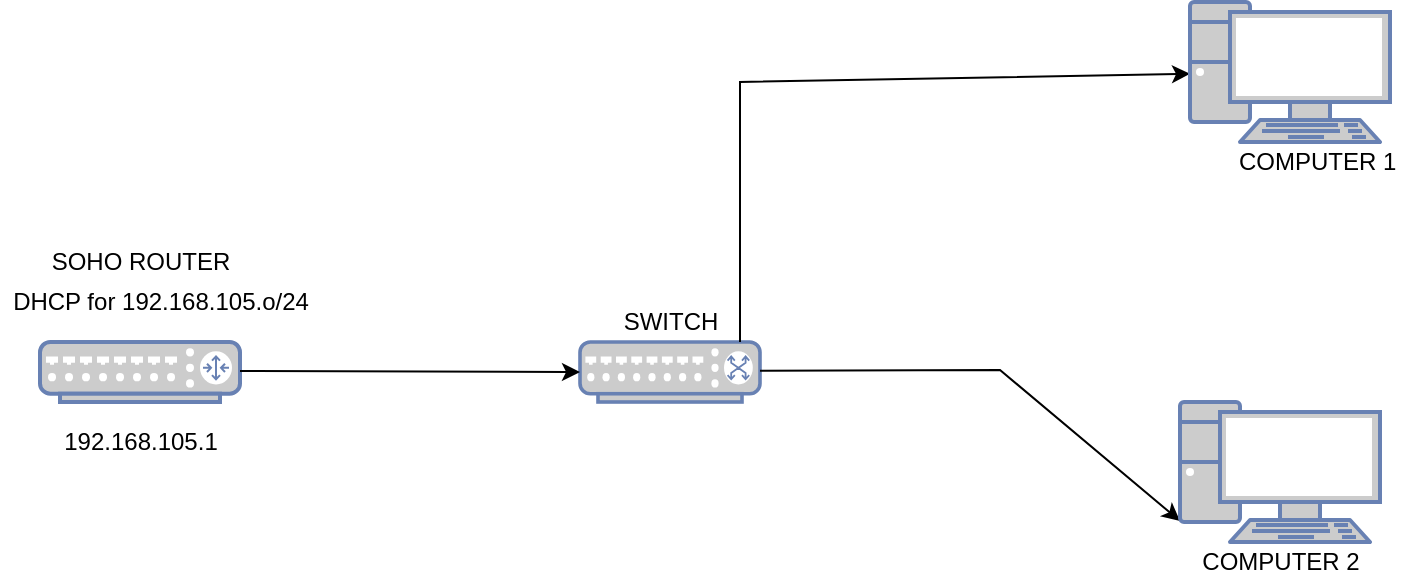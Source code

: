 <mxfile version="17.4.0" type="github">
  <diagram id="a45cf8ec-cd66-6f27-3ac3-be6e809c9e4a" name="Page-1">
    <mxGraphModel dx="741" dy="603" grid="1" gridSize="10" guides="1" tooltips="1" connect="1" arrows="1" fold="1" page="1" pageScale="1" pageWidth="827" pageHeight="1169" background="none" math="0" shadow="0">
      <root>
        <mxCell id="0" />
        <mxCell id="1" parent="0" />
        <mxCell id="LVlQhqxn5yzrMmVcVjSm-172" value="" style="fontColor=#0066CC;verticalAlign=top;verticalLabelPosition=bottom;labelPosition=center;align=center;html=1;outlineConnect=0;fillColor=#CCCCCC;strokeColor=#6881B3;gradientColor=none;gradientDirection=north;strokeWidth=2;shape=mxgraph.networks.router;" vertex="1" parent="1">
          <mxGeometry x="90" y="210" width="100" height="30" as="geometry" />
        </mxCell>
        <mxCell id="LVlQhqxn5yzrMmVcVjSm-173" value="SOHO ROUTER" style="text;html=1;resizable=0;autosize=1;align=center;verticalAlign=middle;points=[];fillColor=none;strokeColor=none;rounded=0;" vertex="1" parent="1">
          <mxGeometry x="90" y="160" width="100" height="20" as="geometry" />
        </mxCell>
        <mxCell id="LVlQhqxn5yzrMmVcVjSm-174" value="DHCP for 192.168.105.o/24" style="text;html=1;resizable=0;autosize=1;align=center;verticalAlign=middle;points=[];fillColor=none;strokeColor=none;rounded=0;" vertex="1" parent="1">
          <mxGeometry x="70" y="180" width="160" height="20" as="geometry" />
        </mxCell>
        <mxCell id="LVlQhqxn5yzrMmVcVjSm-175" value="192.168.105.1" style="text;html=1;resizable=0;autosize=1;align=center;verticalAlign=middle;points=[];fillColor=none;strokeColor=none;rounded=0;" vertex="1" parent="1">
          <mxGeometry x="95" y="250" width="90" height="20" as="geometry" />
        </mxCell>
        <mxCell id="LVlQhqxn5yzrMmVcVjSm-176" value="" style="fontColor=#0066CC;verticalAlign=top;verticalLabelPosition=bottom;labelPosition=center;align=center;html=1;outlineConnect=0;fillColor=#CCCCCC;strokeColor=#6881B3;gradientColor=none;gradientDirection=north;strokeWidth=2;shape=mxgraph.networks.switch;" vertex="1" parent="1">
          <mxGeometry x="360" y="210" width="90" height="30" as="geometry" />
        </mxCell>
        <mxCell id="LVlQhqxn5yzrMmVcVjSm-177" value="" style="endArrow=classic;html=1;rounded=0;entryX=0;entryY=0.5;entryDx=0;entryDy=0;entryPerimeter=0;" edge="1" parent="1" target="LVlQhqxn5yzrMmVcVjSm-176">
          <mxGeometry width="50" height="50" relative="1" as="geometry">
            <mxPoint x="190" y="224.5" as="sourcePoint" />
            <mxPoint x="260" y="224.5" as="targetPoint" />
          </mxGeometry>
        </mxCell>
        <mxCell id="LVlQhqxn5yzrMmVcVjSm-178" value="COMPUTER 1&amp;nbsp;" style="text;html=1;resizable=0;autosize=1;align=center;verticalAlign=middle;points=[];fillColor=none;strokeColor=none;rounded=0;" vertex="1" parent="1">
          <mxGeometry x="680" y="110" width="100" height="20" as="geometry" />
        </mxCell>
        <mxCell id="LVlQhqxn5yzrMmVcVjSm-179" value="SWITCH" style="text;html=1;resizable=0;autosize=1;align=center;verticalAlign=middle;points=[];fillColor=none;strokeColor=none;rounded=0;" vertex="1" parent="1">
          <mxGeometry x="375" y="190" width="60" height="20" as="geometry" />
        </mxCell>
        <mxCell id="LVlQhqxn5yzrMmVcVjSm-181" value="" style="endArrow=classic;html=1;rounded=0;entryX=0;entryY=0.85;entryDx=0;entryDy=0;entryPerimeter=0;" edge="1" parent="1" target="LVlQhqxn5yzrMmVcVjSm-185">
          <mxGeometry width="50" height="50" relative="1" as="geometry">
            <mxPoint x="450" y="224.41" as="sourcePoint" />
            <mxPoint x="640" y="280" as="targetPoint" />
            <Array as="points">
              <mxPoint x="570" y="224" />
            </Array>
          </mxGeometry>
        </mxCell>
        <mxCell id="LVlQhqxn5yzrMmVcVjSm-182" value="" style="endArrow=classic;html=1;rounded=0;" edge="1" parent="1" target="LVlQhqxn5yzrMmVcVjSm-184">
          <mxGeometry width="50" height="50" relative="1" as="geometry">
            <mxPoint x="440" y="210" as="sourcePoint" />
            <mxPoint x="650" y="80" as="targetPoint" />
            <Array as="points">
              <mxPoint x="440" y="80" />
            </Array>
          </mxGeometry>
        </mxCell>
        <mxCell id="LVlQhqxn5yzrMmVcVjSm-183" value="COMPUTER 2" style="text;html=1;resizable=0;autosize=1;align=center;verticalAlign=middle;points=[];fillColor=none;strokeColor=none;rounded=0;" vertex="1" parent="1">
          <mxGeometry x="665" y="310" width="90" height="20" as="geometry" />
        </mxCell>
        <mxCell id="LVlQhqxn5yzrMmVcVjSm-184" value="" style="fontColor=#0066CC;verticalAlign=top;verticalLabelPosition=bottom;labelPosition=center;align=center;html=1;outlineConnect=0;fillColor=#CCCCCC;strokeColor=#6881B3;gradientColor=none;gradientDirection=north;strokeWidth=2;shape=mxgraph.networks.pc;" vertex="1" parent="1">
          <mxGeometry x="665" y="40" width="100" height="70" as="geometry" />
        </mxCell>
        <mxCell id="LVlQhqxn5yzrMmVcVjSm-185" value="" style="fontColor=#0066CC;verticalAlign=top;verticalLabelPosition=bottom;labelPosition=center;align=center;html=1;outlineConnect=0;fillColor=#CCCCCC;strokeColor=#6881B3;gradientColor=none;gradientDirection=north;strokeWidth=2;shape=mxgraph.networks.pc;" vertex="1" parent="1">
          <mxGeometry x="660" y="240" width="100" height="70" as="geometry" />
        </mxCell>
      </root>
    </mxGraphModel>
  </diagram>
</mxfile>
